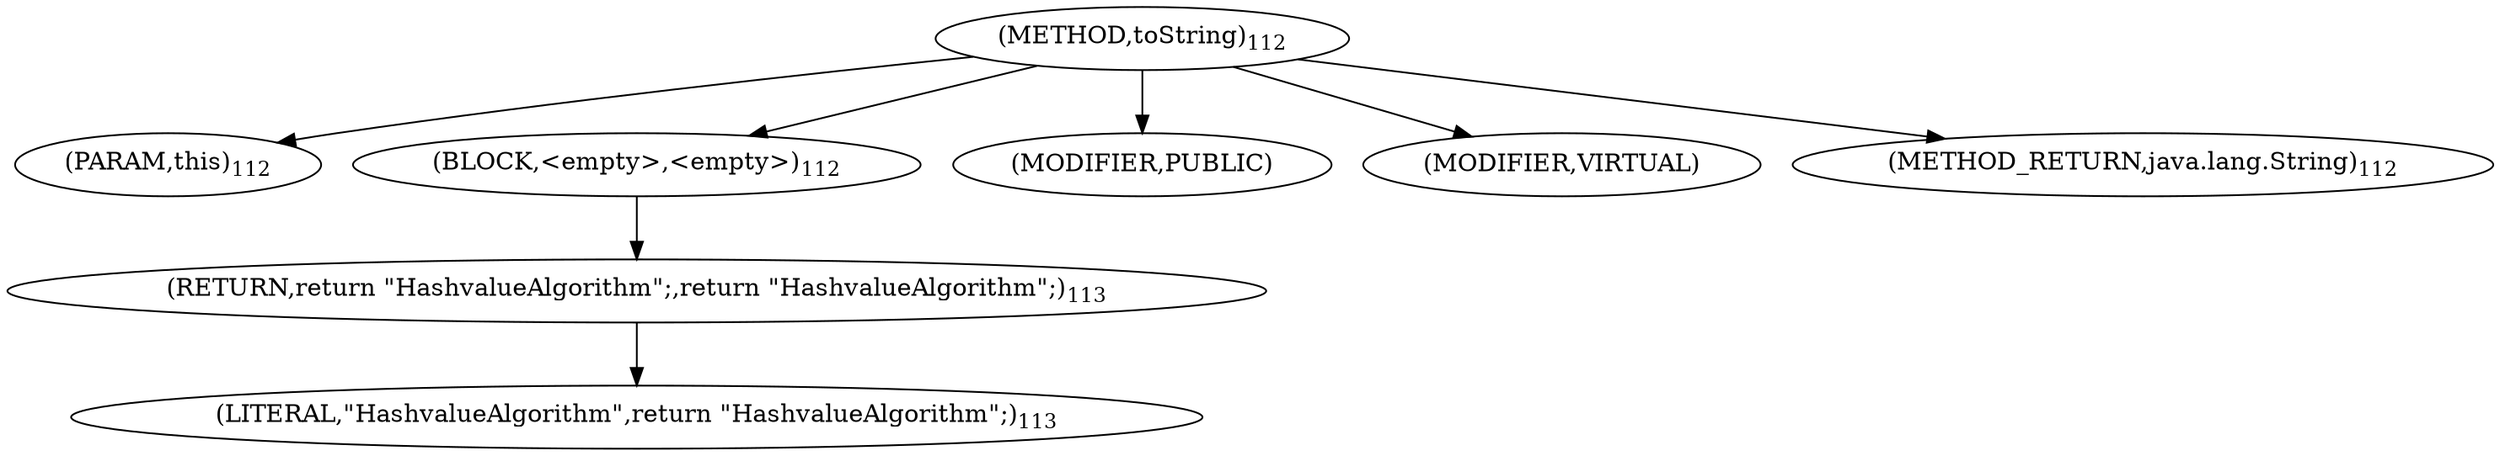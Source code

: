 digraph "toString" {  
"81" [label = <(METHOD,toString)<SUB>112</SUB>> ]
"82" [label = <(PARAM,this)<SUB>112</SUB>> ]
"83" [label = <(BLOCK,&lt;empty&gt;,&lt;empty&gt;)<SUB>112</SUB>> ]
"84" [label = <(RETURN,return &quot;HashvalueAlgorithm&quot;;,return &quot;HashvalueAlgorithm&quot;;)<SUB>113</SUB>> ]
"85" [label = <(LITERAL,&quot;HashvalueAlgorithm&quot;,return &quot;HashvalueAlgorithm&quot;;)<SUB>113</SUB>> ]
"86" [label = <(MODIFIER,PUBLIC)> ]
"87" [label = <(MODIFIER,VIRTUAL)> ]
"88" [label = <(METHOD_RETURN,java.lang.String)<SUB>112</SUB>> ]
  "81" -> "82" 
  "81" -> "83" 
  "81" -> "86" 
  "81" -> "87" 
  "81" -> "88" 
  "83" -> "84" 
  "84" -> "85" 
}
